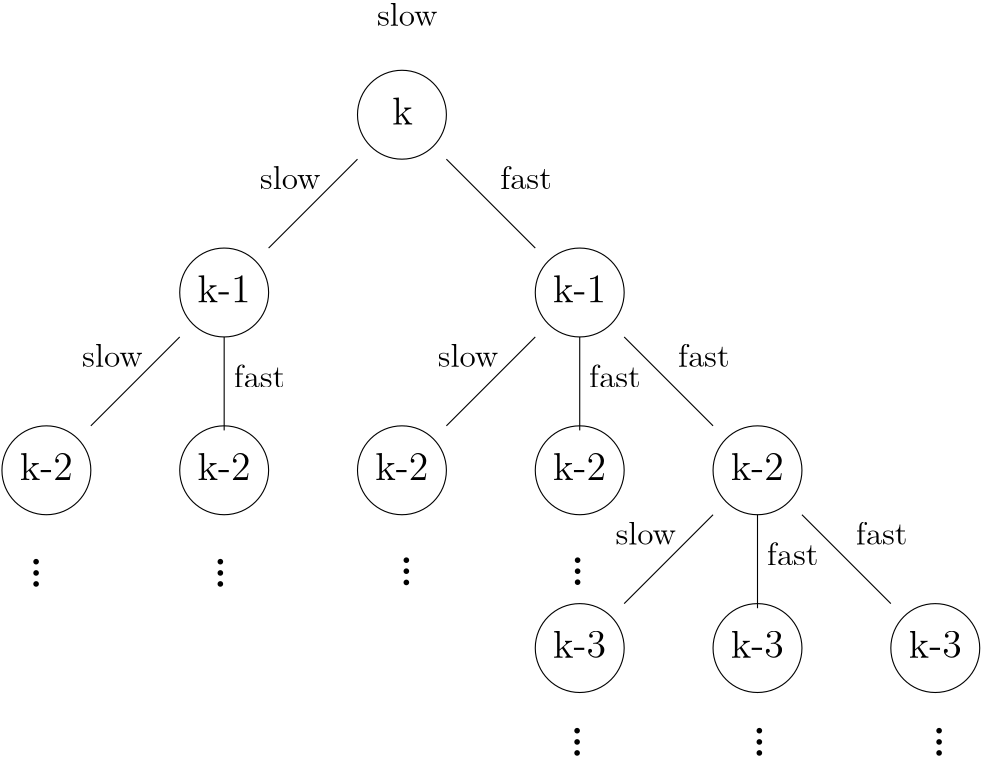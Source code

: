 <?xml version="1.0"?>
<!DOCTYPE ipe SYSTEM "ipe.dtd">
<ipe version="70107" creator="Ipe 7.2.2">
<info created="D:20160614132947" modified="D:20160614134601"/>
<ipestyle name="basic">
<symbol name="arrow/arc(spx)">
<path stroke="sym-stroke" fill="sym-stroke" pen="sym-pen">
0 0 m
-1 0.333 l
-1 -0.333 l
h
</path>
</symbol>
<symbol name="arrow/farc(spx)">
<path stroke="sym-stroke" fill="white" pen="sym-pen">
0 0 m
-1 0.333 l
-1 -0.333 l
h
</path>
</symbol>
<symbol name="arrow/ptarc(spx)">
<path stroke="sym-stroke" fill="sym-stroke" pen="sym-pen">
0 0 m
-1 0.333 l
-0.8 0 l
-1 -0.333 l
h
</path>
</symbol>
<symbol name="arrow/fptarc(spx)">
<path stroke="sym-stroke" fill="white" pen="sym-pen">
0 0 m
-1 0.333 l
-0.8 0 l
-1 -0.333 l
h
</path>
</symbol>
<symbol name="mark/circle(sx)" transformations="translations">
<path fill="sym-stroke">
0.6 0 0 0.6 0 0 e
0.4 0 0 0.4 0 0 e
</path>
</symbol>
<symbol name="mark/disk(sx)" transformations="translations">
<path fill="sym-stroke">
0.6 0 0 0.6 0 0 e
</path>
</symbol>
<symbol name="mark/fdisk(sfx)" transformations="translations">
<group>
<path fill="sym-fill">
0.5 0 0 0.5 0 0 e
</path>
<path fill="sym-stroke" fillrule="eofill">
0.6 0 0 0.6 0 0 e
0.4 0 0 0.4 0 0 e
</path>
</group>
</symbol>
<symbol name="mark/box(sx)" transformations="translations">
<path fill="sym-stroke" fillrule="eofill">
-0.6 -0.6 m
0.6 -0.6 l
0.6 0.6 l
-0.6 0.6 l
h
-0.4 -0.4 m
0.4 -0.4 l
0.4 0.4 l
-0.4 0.4 l
h
</path>
</symbol>
<symbol name="mark/square(sx)" transformations="translations">
<path fill="sym-stroke">
-0.6 -0.6 m
0.6 -0.6 l
0.6 0.6 l
-0.6 0.6 l
h
</path>
</symbol>
<symbol name="mark/fsquare(sfx)" transformations="translations">
<group>
<path fill="sym-fill">
-0.5 -0.5 m
0.5 -0.5 l
0.5 0.5 l
-0.5 0.5 l
h
</path>
<path fill="sym-stroke" fillrule="eofill">
-0.6 -0.6 m
0.6 -0.6 l
0.6 0.6 l
-0.6 0.6 l
h
-0.4 -0.4 m
0.4 -0.4 l
0.4 0.4 l
-0.4 0.4 l
h
</path>
</group>
</symbol>
<symbol name="mark/cross(sx)" transformations="translations">
<group>
<path fill="sym-stroke">
-0.43 -0.57 m
0.57 0.43 l
0.43 0.57 l
-0.57 -0.43 l
h
</path>
<path fill="sym-stroke">
-0.43 0.57 m
0.57 -0.43 l
0.43 -0.57 l
-0.57 0.43 l
h
</path>
</group>
</symbol>
<symbol name="arrow/fnormal(spx)">
<path stroke="sym-stroke" fill="white" pen="sym-pen">
0 0 m
-1 0.333 l
-1 -0.333 l
h
</path>
</symbol>
<symbol name="arrow/pointed(spx)">
<path stroke="sym-stroke" fill="sym-stroke" pen="sym-pen">
0 0 m
-1 0.333 l
-0.8 0 l
-1 -0.333 l
h
</path>
</symbol>
<symbol name="arrow/fpointed(spx)">
<path stroke="sym-stroke" fill="white" pen="sym-pen">
0 0 m
-1 0.333 l
-0.8 0 l
-1 -0.333 l
h
</path>
</symbol>
<symbol name="arrow/linear(spx)">
<path stroke="sym-stroke" pen="sym-pen">
-1 0.333 m
0 0 l
-1 -0.333 l
</path>
</symbol>
<symbol name="arrow/fdouble(spx)">
<path stroke="sym-stroke" fill="white" pen="sym-pen">
0 0 m
-1 0.333 l
-1 -0.333 l
h
-1 0 m
-2 0.333 l
-2 -0.333 l
h
</path>
</symbol>
<symbol name="arrow/double(spx)">
<path stroke="sym-stroke" fill="sym-stroke" pen="sym-pen">
0 0 m
-1 0.333 l
-1 -0.333 l
h
-1 0 m
-2 0.333 l
-2 -0.333 l
h
</path>
</symbol>
<pen name="heavier" value="0.8"/>
<pen name="fat" value="1.2"/>
<pen name="ultrafat" value="2"/>
<symbolsize name="large" value="5"/>
<symbolsize name="small" value="2"/>
<symbolsize name="tiny" value="1.1"/>
<arrowsize name="large" value="10"/>
<arrowsize name="small" value="5"/>
<arrowsize name="tiny" value="3"/>
<color name="red" value="1 0 0"/>
<color name="green" value="0 1 0"/>
<color name="blue" value="0 0 1"/>
<color name="yellow" value="1 1 0"/>
<color name="orange" value="1 0.647 0"/>
<color name="gold" value="1 0.843 0"/>
<color name="purple" value="0.627 0.125 0.941"/>
<color name="gray" value="0.745"/>
<color name="brown" value="0.647 0.165 0.165"/>
<color name="navy" value="0 0 0.502"/>
<color name="pink" value="1 0.753 0.796"/>
<color name="seagreen" value="0.18 0.545 0.341"/>
<color name="turquoise" value="0.251 0.878 0.816"/>
<color name="violet" value="0.933 0.51 0.933"/>
<color name="darkblue" value="0 0 0.545"/>
<color name="darkcyan" value="0 0.545 0.545"/>
<color name="darkgray" value="0.663"/>
<color name="darkgreen" value="0 0.392 0"/>
<color name="darkmagenta" value="0.545 0 0.545"/>
<color name="darkorange" value="1 0.549 0"/>
<color name="darkred" value="0.545 0 0"/>
<color name="lightblue" value="0.678 0.847 0.902"/>
<color name="lightcyan" value="0.878 1 1"/>
<color name="lightgray" value="0.827"/>
<color name="lightgreen" value="0.565 0.933 0.565"/>
<color name="lightyellow" value="1 1 0.878"/>
<dashstyle name="dashed" value="[4] 0"/>
<dashstyle name="dotted" value="[1 3] 0"/>
<dashstyle name="dash dotted" value="[4 2 1 2] 0"/>
<dashstyle name="dash dot dotted" value="[4 2 1 2 1 2] 0"/>
<textsize name="large" value="\large"/>
<textsize name="Large" value="\Large"/>
<textsize name="LARGE" value="\LARGE"/>
<textsize name="huge" value="\huge"/>
<textsize name="Huge" value="\Huge"/>
<textsize name="small" value="\small"/>
<textsize name="footnote" value="\footnotesize"/>
<textsize name="tiny" value="\tiny"/>
<textstyle name="center" begin="\begin{center}" end="\end{center}"/>
<textstyle name="itemize" begin="\begin{itemize}" end="\end{itemize}"/>
<textstyle name="item" begin="\begin{itemize}\item{}" end="\end{itemize}"/>
<gridsize name="4 pts" value="4"/>
<gridsize name="8 pts (~3 mm)" value="8"/>
<gridsize name="16 pts (~6 mm)" value="16"/>
<gridsize name="32 pts (~12 mm)" value="32"/>
<gridsize name="10 pts (~3.5 mm)" value="10"/>
<gridsize name="20 pts (~7 mm)" value="20"/>
<gridsize name="14 pts (~5 mm)" value="14"/>
<gridsize name="28 pts (~10 mm)" value="28"/>
<gridsize name="56 pts (~20 mm)" value="56"/>
<anglesize name="90 deg" value="90"/>
<anglesize name="60 deg" value="60"/>
<anglesize name="45 deg" value="45"/>
<anglesize name="30 deg" value="30"/>
<anglesize name="22.5 deg" value="22.5"/>
<opacity name="10%" value="0.1"/>
<opacity name="30%" value="0.3"/>
<opacity name="50%" value="0.5"/>
<opacity name="75%" value="0.75"/>
<tiling name="falling" angle="-60" step="4" width="1"/>
<tiling name="rising" angle="30" step="4" width="1"/>
</ipestyle>
<page>
<layer name="alpha"/>
<view layers="alpha" active="alpha"/>
<text layer="alpha" matrix="1 0 0 1 6.99174 0" transformations="translations" pos="272 800" stroke="black" type="label" width="21.851" height="8.302" depth="0" valign="baseline" size="large">slow</text>
<path matrix="1 0 0 1 16 -16" stroke="black">
16 0 0 16 272 784 e
</path>
<text matrix="1 0 0 1 -3.49587 -3.49587" transformations="translations" pos="288 768" stroke="black" type="label" width="7.414" height="9.963" depth="0" valign="baseline" size="Large">k</text>
<path stroke="black">
304 752 m
336 720 l
</path>
<path stroke="black">
272 752 m
240 720 l
</path>
<text matrix="1 0 0 1 -35.1591 -58.7562" transformations="translations" pos="272 800" stroke="black" type="label" width="21.851" height="8.302" depth="0" valign="baseline" size="large">slow</text>
<path matrix="1 0 0 1 -48 -80" stroke="black">
16 0 0 16 272 784 e
</path>
<text matrix="1 0 0 1 -73.6136 -67.4959" transformations="translations" pos="288 768" stroke="black" type="label" width="19.12" height="9.963" depth="0" valign="baseline" size="Large">k-1</text>
<text matrix="1 0 0 1 51.3637 -58.7565" transformations="translations" pos="272 800" stroke="black" type="label" width="18.6" height="8.302" depth="0" valign="baseline" size="large">fast</text>
<path matrix="1 0 0 1 80 -80" stroke="black">
16 0 0 16 272 784 e
</path>
<text matrix="1 0 0 1 54.3864 -67.4959" transformations="translations" pos="288 768" stroke="black" type="label" width="19.12" height="9.963" depth="0" valign="baseline" size="Large">k-1</text>
<path matrix="1 0 0 1 -64 -64" stroke="black">
272 752 m
240 720 l
</path>
<text matrix="1 0 0 1 -99.1591 -122.756" transformations="translations" pos="272 800" stroke="black" type="label" width="21.851" height="8.302" depth="0" valign="baseline" size="large">slow</text>
<path matrix="1 0 0 1 -112 -144" stroke="black">
16 0 0 16 272 784 e
</path>
<text matrix="1 0 0 1 -137.614 -131.496" transformations="translations" pos="288 768" stroke="black" type="label" width="19.12" height="9.963" depth="0" valign="baseline" size="Large">k-2</text>
<path matrix="1 0 0 1 64 -64" stroke="black">
304 752 m
336 720 l
</path>
<text matrix="1 0 0 1 115.364 -122.757" transformations="translations" pos="272 800" stroke="black" type="label" width="18.6" height="8.302" depth="0" valign="baseline" size="large">fast</text>
<path matrix="1 0 0 1 144 -144" stroke="black">
16 0 0 16 272 784 e
</path>
<text matrix="1 0 0 1 118.386 -131.496" transformations="translations" pos="288 768" stroke="black" type="label" width="19.12" height="9.963" depth="0" valign="baseline" size="Large">k-2</text>
<path matrix="1 0 0 1 128 -128" stroke="black">
304 752 m
336 720 l
</path>
<text matrix="1 0 0 1 179.364 -186.757" transformations="translations" pos="272 800" stroke="black" type="label" width="18.6" height="8.302" depth="0" valign="baseline" size="large">fast</text>
<path matrix="1 0 0 1 208 -208" stroke="black">
16 0 0 16 272 784 e
</path>
<text matrix="1 0 0 1 182.386 -195.496" transformations="translations" pos="288 768" stroke="black" type="label" width="19.12" height="9.963" depth="0" valign="baseline" size="Large">k-3</text>
<path matrix="1 0 0 1 80 -144" stroke="black">
16 0 0 16 272 784 e
</path>
<text matrix="1 0 0 1 54.386 -131.496" transformations="translations" pos="288 768" stroke="black" type="label" width="19.12" height="9.963" depth="0" valign="baseline" size="Large">k-2</text>
<path stroke="black">
352 688 m
352 654.349 l
</path>
<text matrix="1 0 0 1 83.364 -130.189" transformations="translations" pos="272 800" stroke="black" type="label" width="18.6" height="8.302" depth="0" valign="baseline" size="large">fast</text>
<path matrix="1 0 0 1 64 -64" stroke="black">
272 752 m
240 720 l
</path>
<text matrix="1 0 0 1 28.8409 -122.756" transformations="translations" pos="272 800" stroke="black" type="label" width="21.851" height="8.302" depth="0" valign="baseline" size="large">slow</text>
<path matrix="1 0 0 1 16 -144" stroke="black">
16 0 0 16 272 784 e
</path>
<text matrix="1 0 0 1 -9.614 -131.496" transformations="translations" pos="288 768" stroke="black" type="label" width="19.12" height="9.963" depth="0" valign="baseline" size="Large">k-2</text>
<path matrix="1 0 0 1 144 -208" stroke="black">
16 0 0 16 272 784 e
</path>
<text matrix="1 0 0 1 118.386 -195.496" transformations="translations" pos="288 768" stroke="black" type="label" width="19.12" height="9.963" depth="0" valign="baseline" size="Large">k-3</text>
<path matrix="1 0 0 1 64 -64" stroke="black">
352 688 m
352 654.349 l
</path>
<text matrix="1 0 0 1 147.364 -194.189" transformations="translations" pos="272 800" stroke="black" type="label" width="18.6" height="8.302" depth="0" valign="baseline" size="large">fast</text>
<path matrix="1 0 0 1 -48 -144" stroke="black">
16 0 0 16 272 784 e
</path>
<text matrix="1 0 0 1 -73.614 -131.496" transformations="translations" pos="288 768" stroke="black" type="label" width="19.12" height="9.963" depth="0" valign="baseline" size="Large">k-2</text>
<path matrix="1 0 0 1 -128 0" stroke="black">
352 688 m
352 654.349 l
</path>
<text matrix="1 0 0 1 -44.636 -130.189" transformations="translations" pos="272 800" stroke="black" type="label" width="18.6" height="8.302" depth="0" valign="baseline" size="large">fast</text>
<path matrix="1 0 0 1 128 -128" stroke="black">
272 752 m
240 720 l
</path>
<text matrix="1 0 0 1 92.8409 -186.756" transformations="translations" pos="272 800" stroke="black" type="label" width="21.851" height="8.302" depth="0" valign="baseline" size="large">slow</text>
<path matrix="1 0 0 1 80 -208" stroke="black">
16 0 0 16 272 784 e
</path>
<text matrix="1 0 0 1 54.386 -195.496" transformations="translations" pos="288 768" stroke="black" type="label" width="19.12" height="9.963" depth="0" valign="baseline" size="Large">k-3</text>
<text matrix="1 0 0 1 222.281 25.2376" transformations="translations" pos="256 512" stroke="black" type="label" width="6.188" height="15.98" depth="0" valign="baseline" size="Huge">$\vdots$</text>
<text matrix="1 0 0 1 157.579 25.2376" transformations="translations" pos="256 512" stroke="black" type="label" width="6.188" height="15.98" depth="0" valign="baseline" size="Huge">$\vdots$</text>
<text matrix="1 0 0 1 91.942 25.2376" transformations="translations" pos="256 512" stroke="black" type="label" width="6.188" height="15.98" depth="0" valign="baseline" size="Huge">$\vdots$</text>
<text matrix="1 0 0 1 -102.84 86.0919" transformations="translations" pos="256 512" stroke="black" type="label" width="6.188" height="15.98" depth="0" valign="baseline" size="Huge">$\vdots$</text>
<text matrix="1 0 0 1 30.4491 86.6535" transformations="translations" pos="256 512" stroke="black" type="label" width="6.188" height="15.98" depth="0" valign="baseline" size="Huge">$\vdots$</text>
<text matrix="1 0 0 1 92.1657 86.6764" transformations="translations" pos="256 512" stroke="black" type="label" width="6.188" height="15.98" depth="0" valign="baseline" size="Huge">$\vdots$</text>
<text matrix="1 0 0 1 -36.4644 86.0919" transformations="translations" pos="256 512" stroke="black" type="label" width="6.188" height="15.98" depth="0" valign="baseline" size="Huge">$\vdots$</text>
</page>
</ipe>
